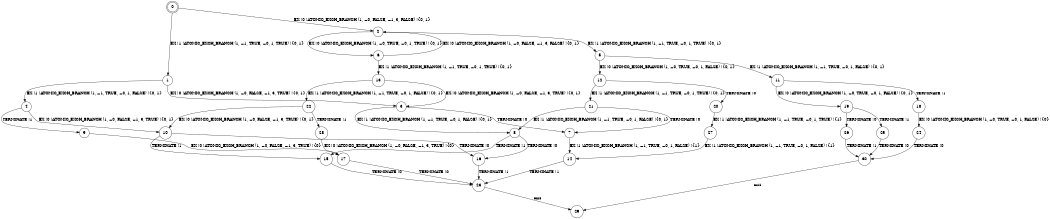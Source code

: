 digraph BCG {
size = "7, 10.5";
center = TRUE;
node [shape = circle];
0 [peripheries = 2];
0 -> 1 [label = "EX !1 !ATOMIC_EXCH_BRANCH (1, +1, TRUE, +0, 1, TRUE) !{0, 1}"];
0 -> 2 [label = "EX !0 !ATOMIC_EXCH_BRANCH (1, +0, FALSE, +1, 3, FALSE) !{0, 1}"];
1 -> 3 [label = "EX !0 !ATOMIC_EXCH_BRANCH (1, +0, FALSE, +1, 3, TRUE) !{0, 1}"];
1 -> 4 [label = "EX !1 !ATOMIC_EXCH_BRANCH (1, +1, TRUE, +0, 1, FALSE) !{0, 1}"];
2 -> 5 [label = "EX !1 !ATOMIC_EXCH_BRANCH (1, +1, TRUE, +0, 1, TRUE) !{0, 1}"];
2 -> 6 [label = "EX !0 !ATOMIC_EXCH_BRANCH (1, +0, TRUE, +0, 1, TRUE) !{0, 1}"];
3 -> 7 [label = "TERMINATE !0"];
3 -> 8 [label = "EX !1 !ATOMIC_EXCH_BRANCH (1, +1, TRUE, +0, 1, FALSE) !{0, 1}"];
4 -> 9 [label = "TERMINATE !1"];
4 -> 10 [label = "EX !0 !ATOMIC_EXCH_BRANCH (1, +0, FALSE, +1, 3, TRUE) !{0, 1}"];
5 -> 11 [label = "EX !1 !ATOMIC_EXCH_BRANCH (1, +1, TRUE, +0, 1, FALSE) !{0, 1}"];
5 -> 12 [label = "EX !0 !ATOMIC_EXCH_BRANCH (1, +0, TRUE, +0, 1, FALSE) !{0, 1}"];
6 -> 13 [label = "EX !1 !ATOMIC_EXCH_BRANCH (1, +1, TRUE, +0, 1, TRUE) !{0, 1}"];
6 -> 2 [label = "EX !0 !ATOMIC_EXCH_BRANCH (1, +0, FALSE, +1, 3, FALSE) !{0, 1}"];
7 -> 14 [label = "EX !1 !ATOMIC_EXCH_BRANCH (1, +1, TRUE, +0, 1, FALSE) !{1}"];
8 -> 15 [label = "TERMINATE !1"];
8 -> 16 [label = "TERMINATE !0"];
9 -> 17 [label = "EX !0 !ATOMIC_EXCH_BRANCH (1, +0, FALSE, +1, 3, TRUE) !{0}"];
10 -> 15 [label = "TERMINATE !1"];
10 -> 16 [label = "TERMINATE !0"];
11 -> 18 [label = "TERMINATE !1"];
11 -> 19 [label = "EX !0 !ATOMIC_EXCH_BRANCH (1, +0, TRUE, +0, 1, FALSE) !{0, 1}"];
12 -> 20 [label = "TERMINATE !0"];
12 -> 21 [label = "EX !1 !ATOMIC_EXCH_BRANCH (1, +1, TRUE, +0, 1, TRUE) !{0, 1}"];
13 -> 22 [label = "EX !1 !ATOMIC_EXCH_BRANCH (1, +1, TRUE, +0, 1, FALSE) !{0, 1}"];
13 -> 3 [label = "EX !0 !ATOMIC_EXCH_BRANCH (1, +0, FALSE, +1, 3, TRUE) !{0, 1}"];
14 -> 23 [label = "TERMINATE !1"];
15 -> 23 [label = "TERMINATE !0"];
16 -> 23 [label = "TERMINATE !1"];
17 -> 23 [label = "TERMINATE !0"];
18 -> 24 [label = "EX !0 !ATOMIC_EXCH_BRANCH (1, +0, TRUE, +0, 1, FALSE) !{0}"];
19 -> 25 [label = "TERMINATE !1"];
19 -> 26 [label = "TERMINATE !0"];
20 -> 27 [label = "EX !1 !ATOMIC_EXCH_BRANCH (1, +1, TRUE, +0, 1, TRUE) !{1}"];
21 -> 7 [label = "TERMINATE !0"];
21 -> 8 [label = "EX !1 !ATOMIC_EXCH_BRANCH (1, +1, TRUE, +0, 1, FALSE) !{0, 1}"];
22 -> 28 [label = "TERMINATE !1"];
22 -> 10 [label = "EX !0 !ATOMIC_EXCH_BRANCH (1, +0, FALSE, +1, 3, TRUE) !{0, 1}"];
23 -> 29 [label = "exit"];
24 -> 30 [label = "TERMINATE !0"];
25 -> 30 [label = "TERMINATE !0"];
26 -> 30 [label = "TERMINATE !1"];
27 -> 14 [label = "EX !1 !ATOMIC_EXCH_BRANCH (1, +1, TRUE, +0, 1, FALSE) !{1}"];
28 -> 17 [label = "EX !0 !ATOMIC_EXCH_BRANCH (1, +0, FALSE, +1, 3, TRUE) !{0}"];
30 -> 29 [label = "exit"];
}
